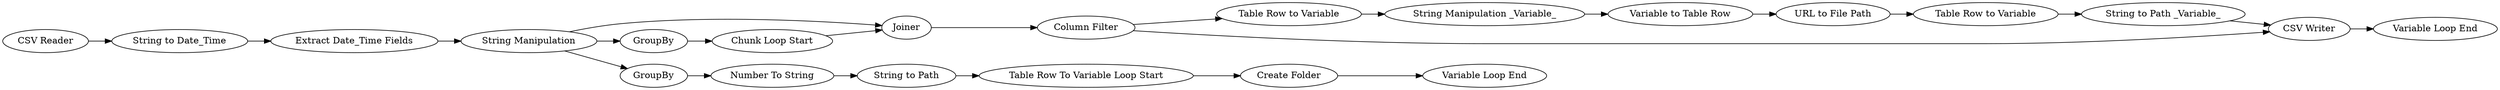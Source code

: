 digraph {
	"459979270268630452_27" [label="Table Row to Variable"]
	"459979270268630452_34" [label="Variable Loop End"]
	"459979270268630452_31" [label="CSV Writer"]
	"459979270268630452_29" [label="Variable to Table Row"]
	"459979270268630452_16" [label="Create Folder"]
	"459979270268630452_32" [label="String to Path _Variable_"]
	"459979270268630452_7" [label=GroupBy]
	"459979270268630452_20" [label="Table Row to Variable"]
	"459979270268630452_19" [label="Number To String"]
	"459979270268630452_10" [label="Column Filter"]
	"459979270268630452_18" [label=GroupBy]
	"459979270268630452_5" [label="Extract Date_Time Fields"]
	"459979270268630452_9" [label=Joiner]
	"459979270268630452_8" [label="Chunk Loop Start"]
	"459979270268630452_26" [label="URL to File Path"]
	"459979270268630452_17" [label="Variable Loop End"]
	"459979270268630452_15" [label="Table Row To Variable Loop Start"]
	"459979270268630452_1" [label="CSV Reader"]
	"459979270268630452_33" [label="String to Date_Time"]
	"459979270268630452_23" [label="String Manipulation _Variable_"]
	"459979270268630452_14" [label="String to Path"]
	"459979270268630452_6" [label="String Manipulation"]
	"459979270268630452_32" -> "459979270268630452_31"
	"459979270268630452_20" -> "459979270268630452_23"
	"459979270268630452_26" -> "459979270268630452_27"
	"459979270268630452_10" -> "459979270268630452_31"
	"459979270268630452_31" -> "459979270268630452_34"
	"459979270268630452_5" -> "459979270268630452_6"
	"459979270268630452_18" -> "459979270268630452_19"
	"459979270268630452_16" -> "459979270268630452_17"
	"459979270268630452_7" -> "459979270268630452_8"
	"459979270268630452_14" -> "459979270268630452_15"
	"459979270268630452_1" -> "459979270268630452_33"
	"459979270268630452_6" -> "459979270268630452_18"
	"459979270268630452_27" -> "459979270268630452_32"
	"459979270268630452_8" -> "459979270268630452_9"
	"459979270268630452_33" -> "459979270268630452_5"
	"459979270268630452_29" -> "459979270268630452_26"
	"459979270268630452_9" -> "459979270268630452_10"
	"459979270268630452_15" -> "459979270268630452_16"
	"459979270268630452_10" -> "459979270268630452_20"
	"459979270268630452_23" -> "459979270268630452_29"
	"459979270268630452_6" -> "459979270268630452_7"
	"459979270268630452_6" -> "459979270268630452_9"
	"459979270268630452_19" -> "459979270268630452_14"
	rankdir=LR
}
